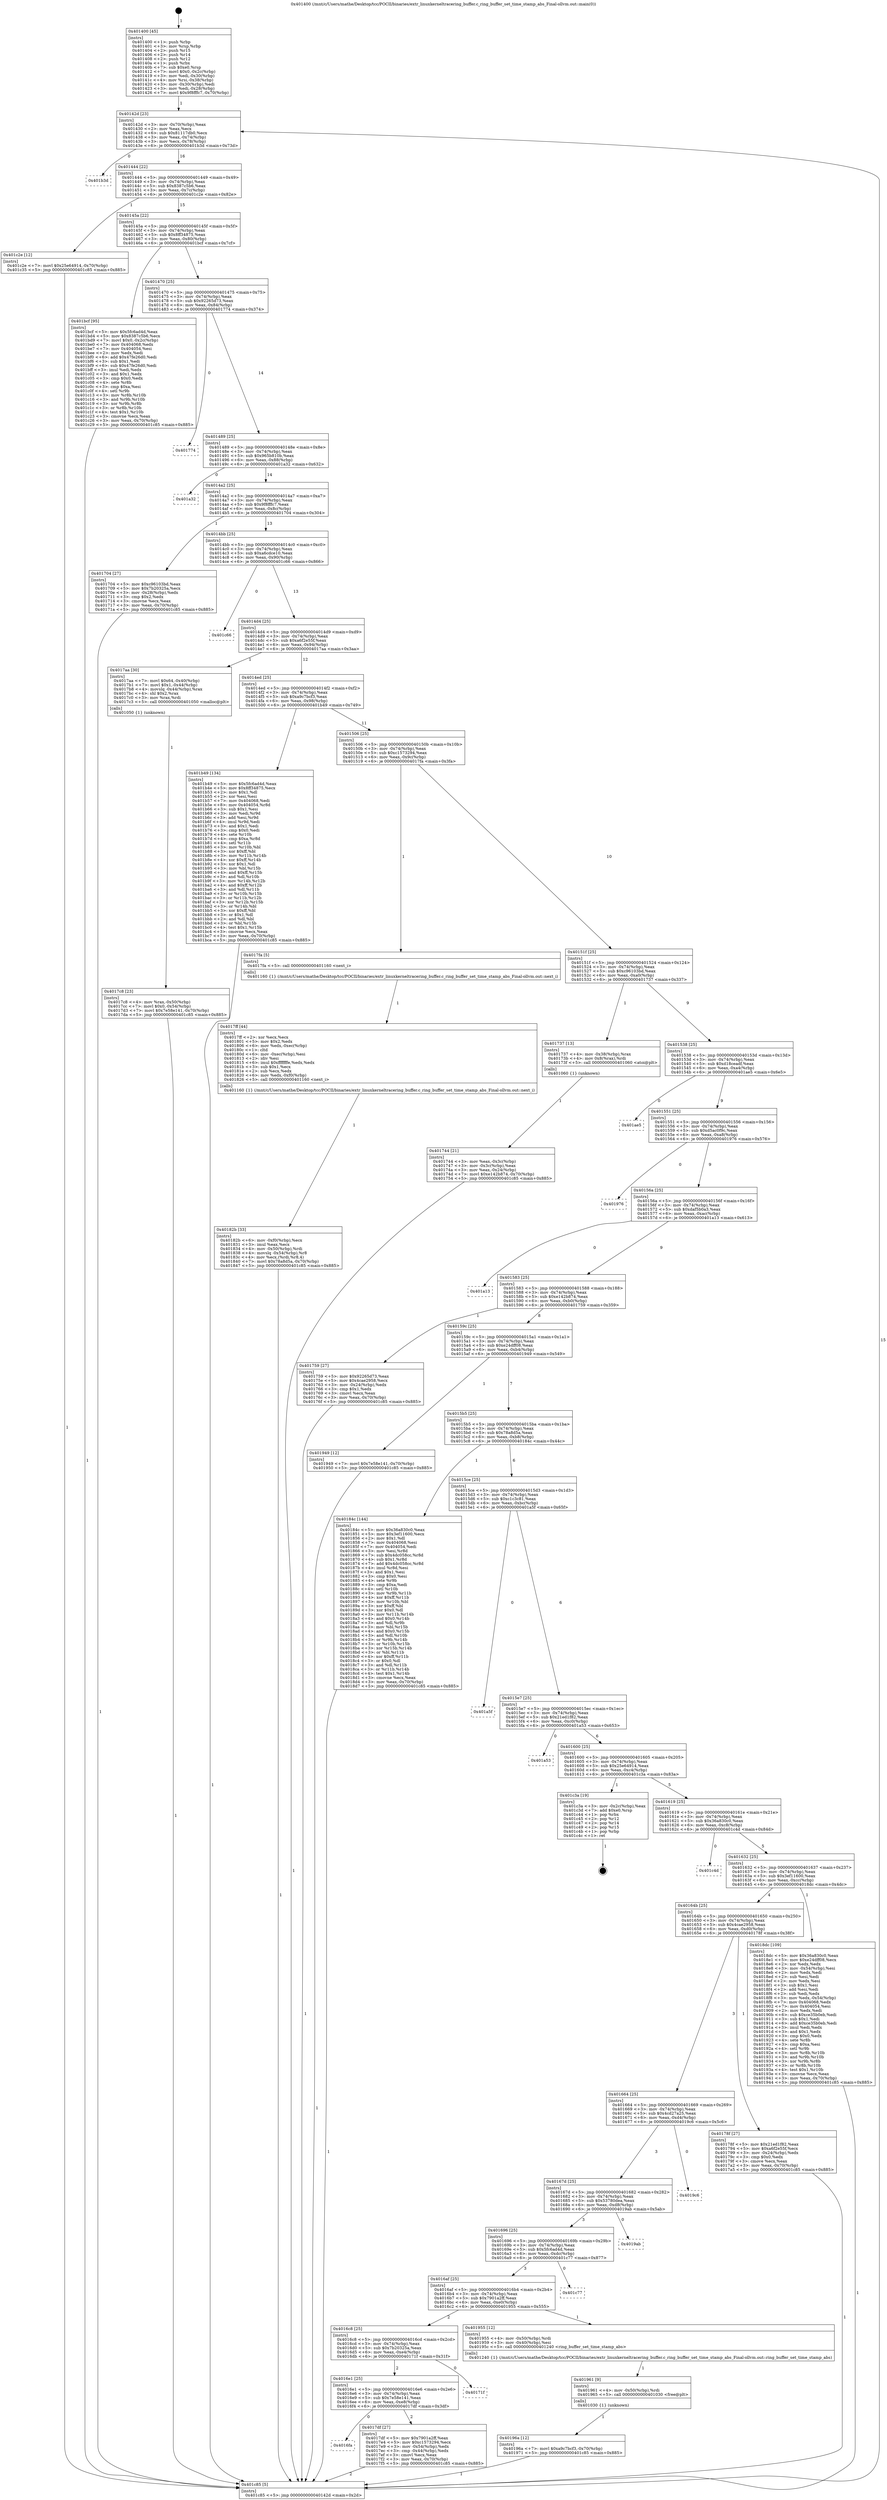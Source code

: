 digraph "0x401400" {
  label = "0x401400 (/mnt/c/Users/mathe/Desktop/tcc/POCII/binaries/extr_linuxkerneltracering_buffer.c_ring_buffer_set_time_stamp_abs_Final-ollvm.out::main(0))"
  labelloc = "t"
  node[shape=record]

  Entry [label="",width=0.3,height=0.3,shape=circle,fillcolor=black,style=filled]
  "0x40142d" [label="{
     0x40142d [23]\l
     | [instrs]\l
     &nbsp;&nbsp;0x40142d \<+3\>: mov -0x70(%rbp),%eax\l
     &nbsp;&nbsp;0x401430 \<+2\>: mov %eax,%ecx\l
     &nbsp;&nbsp;0x401432 \<+6\>: sub $0x81117db0,%ecx\l
     &nbsp;&nbsp;0x401438 \<+3\>: mov %eax,-0x74(%rbp)\l
     &nbsp;&nbsp;0x40143b \<+3\>: mov %ecx,-0x78(%rbp)\l
     &nbsp;&nbsp;0x40143e \<+6\>: je 0000000000401b3d \<main+0x73d\>\l
  }"]
  "0x401b3d" [label="{
     0x401b3d\l
  }", style=dashed]
  "0x401444" [label="{
     0x401444 [22]\l
     | [instrs]\l
     &nbsp;&nbsp;0x401444 \<+5\>: jmp 0000000000401449 \<main+0x49\>\l
     &nbsp;&nbsp;0x401449 \<+3\>: mov -0x74(%rbp),%eax\l
     &nbsp;&nbsp;0x40144c \<+5\>: sub $0x8387c5b6,%eax\l
     &nbsp;&nbsp;0x401451 \<+3\>: mov %eax,-0x7c(%rbp)\l
     &nbsp;&nbsp;0x401454 \<+6\>: je 0000000000401c2e \<main+0x82e\>\l
  }"]
  Exit [label="",width=0.3,height=0.3,shape=circle,fillcolor=black,style=filled,peripheries=2]
  "0x401c2e" [label="{
     0x401c2e [12]\l
     | [instrs]\l
     &nbsp;&nbsp;0x401c2e \<+7\>: movl $0x25e64914,-0x70(%rbp)\l
     &nbsp;&nbsp;0x401c35 \<+5\>: jmp 0000000000401c85 \<main+0x885\>\l
  }"]
  "0x40145a" [label="{
     0x40145a [22]\l
     | [instrs]\l
     &nbsp;&nbsp;0x40145a \<+5\>: jmp 000000000040145f \<main+0x5f\>\l
     &nbsp;&nbsp;0x40145f \<+3\>: mov -0x74(%rbp),%eax\l
     &nbsp;&nbsp;0x401462 \<+5\>: sub $0x8ff34875,%eax\l
     &nbsp;&nbsp;0x401467 \<+3\>: mov %eax,-0x80(%rbp)\l
     &nbsp;&nbsp;0x40146a \<+6\>: je 0000000000401bcf \<main+0x7cf\>\l
  }"]
  "0x40196a" [label="{
     0x40196a [12]\l
     | [instrs]\l
     &nbsp;&nbsp;0x40196a \<+7\>: movl $0xa9c7bcf3,-0x70(%rbp)\l
     &nbsp;&nbsp;0x401971 \<+5\>: jmp 0000000000401c85 \<main+0x885\>\l
  }"]
  "0x401bcf" [label="{
     0x401bcf [95]\l
     | [instrs]\l
     &nbsp;&nbsp;0x401bcf \<+5\>: mov $0x5fc6ad4d,%eax\l
     &nbsp;&nbsp;0x401bd4 \<+5\>: mov $0x8387c5b6,%ecx\l
     &nbsp;&nbsp;0x401bd9 \<+7\>: movl $0x0,-0x2c(%rbp)\l
     &nbsp;&nbsp;0x401be0 \<+7\>: mov 0x404068,%edx\l
     &nbsp;&nbsp;0x401be7 \<+7\>: mov 0x404054,%esi\l
     &nbsp;&nbsp;0x401bee \<+2\>: mov %edx,%edi\l
     &nbsp;&nbsp;0x401bf0 \<+6\>: add $0x47fe26d0,%edi\l
     &nbsp;&nbsp;0x401bf6 \<+3\>: sub $0x1,%edi\l
     &nbsp;&nbsp;0x401bf9 \<+6\>: sub $0x47fe26d0,%edi\l
     &nbsp;&nbsp;0x401bff \<+3\>: imul %edi,%edx\l
     &nbsp;&nbsp;0x401c02 \<+3\>: and $0x1,%edx\l
     &nbsp;&nbsp;0x401c05 \<+3\>: cmp $0x0,%edx\l
     &nbsp;&nbsp;0x401c08 \<+4\>: sete %r8b\l
     &nbsp;&nbsp;0x401c0c \<+3\>: cmp $0xa,%esi\l
     &nbsp;&nbsp;0x401c0f \<+4\>: setl %r9b\l
     &nbsp;&nbsp;0x401c13 \<+3\>: mov %r8b,%r10b\l
     &nbsp;&nbsp;0x401c16 \<+3\>: and %r9b,%r10b\l
     &nbsp;&nbsp;0x401c19 \<+3\>: xor %r9b,%r8b\l
     &nbsp;&nbsp;0x401c1c \<+3\>: or %r8b,%r10b\l
     &nbsp;&nbsp;0x401c1f \<+4\>: test $0x1,%r10b\l
     &nbsp;&nbsp;0x401c23 \<+3\>: cmovne %ecx,%eax\l
     &nbsp;&nbsp;0x401c26 \<+3\>: mov %eax,-0x70(%rbp)\l
     &nbsp;&nbsp;0x401c29 \<+5\>: jmp 0000000000401c85 \<main+0x885\>\l
  }"]
  "0x401470" [label="{
     0x401470 [25]\l
     | [instrs]\l
     &nbsp;&nbsp;0x401470 \<+5\>: jmp 0000000000401475 \<main+0x75\>\l
     &nbsp;&nbsp;0x401475 \<+3\>: mov -0x74(%rbp),%eax\l
     &nbsp;&nbsp;0x401478 \<+5\>: sub $0x92265d73,%eax\l
     &nbsp;&nbsp;0x40147d \<+6\>: mov %eax,-0x84(%rbp)\l
     &nbsp;&nbsp;0x401483 \<+6\>: je 0000000000401774 \<main+0x374\>\l
  }"]
  "0x401961" [label="{
     0x401961 [9]\l
     | [instrs]\l
     &nbsp;&nbsp;0x401961 \<+4\>: mov -0x50(%rbp),%rdi\l
     &nbsp;&nbsp;0x401965 \<+5\>: call 0000000000401030 \<free@plt\>\l
     | [calls]\l
     &nbsp;&nbsp;0x401030 \{1\} (unknown)\l
  }"]
  "0x401774" [label="{
     0x401774\l
  }", style=dashed]
  "0x401489" [label="{
     0x401489 [25]\l
     | [instrs]\l
     &nbsp;&nbsp;0x401489 \<+5\>: jmp 000000000040148e \<main+0x8e\>\l
     &nbsp;&nbsp;0x40148e \<+3\>: mov -0x74(%rbp),%eax\l
     &nbsp;&nbsp;0x401491 \<+5\>: sub $0x965b810b,%eax\l
     &nbsp;&nbsp;0x401496 \<+6\>: mov %eax,-0x88(%rbp)\l
     &nbsp;&nbsp;0x40149c \<+6\>: je 0000000000401a32 \<main+0x632\>\l
  }"]
  "0x40182b" [label="{
     0x40182b [33]\l
     | [instrs]\l
     &nbsp;&nbsp;0x40182b \<+6\>: mov -0xf0(%rbp),%ecx\l
     &nbsp;&nbsp;0x401831 \<+3\>: imul %eax,%ecx\l
     &nbsp;&nbsp;0x401834 \<+4\>: mov -0x50(%rbp),%rdi\l
     &nbsp;&nbsp;0x401838 \<+4\>: movslq -0x54(%rbp),%r8\l
     &nbsp;&nbsp;0x40183c \<+4\>: mov %ecx,(%rdi,%r8,4)\l
     &nbsp;&nbsp;0x401840 \<+7\>: movl $0x78a8d5a,-0x70(%rbp)\l
     &nbsp;&nbsp;0x401847 \<+5\>: jmp 0000000000401c85 \<main+0x885\>\l
  }"]
  "0x401a32" [label="{
     0x401a32\l
  }", style=dashed]
  "0x4014a2" [label="{
     0x4014a2 [25]\l
     | [instrs]\l
     &nbsp;&nbsp;0x4014a2 \<+5\>: jmp 00000000004014a7 \<main+0xa7\>\l
     &nbsp;&nbsp;0x4014a7 \<+3\>: mov -0x74(%rbp),%eax\l
     &nbsp;&nbsp;0x4014aa \<+5\>: sub $0x9f8fffc7,%eax\l
     &nbsp;&nbsp;0x4014af \<+6\>: mov %eax,-0x8c(%rbp)\l
     &nbsp;&nbsp;0x4014b5 \<+6\>: je 0000000000401704 \<main+0x304\>\l
  }"]
  "0x4017ff" [label="{
     0x4017ff [44]\l
     | [instrs]\l
     &nbsp;&nbsp;0x4017ff \<+2\>: xor %ecx,%ecx\l
     &nbsp;&nbsp;0x401801 \<+5\>: mov $0x2,%edx\l
     &nbsp;&nbsp;0x401806 \<+6\>: mov %edx,-0xec(%rbp)\l
     &nbsp;&nbsp;0x40180c \<+1\>: cltd\l
     &nbsp;&nbsp;0x40180d \<+6\>: mov -0xec(%rbp),%esi\l
     &nbsp;&nbsp;0x401813 \<+2\>: idiv %esi\l
     &nbsp;&nbsp;0x401815 \<+6\>: imul $0xfffffffe,%edx,%edx\l
     &nbsp;&nbsp;0x40181b \<+3\>: sub $0x1,%ecx\l
     &nbsp;&nbsp;0x40181e \<+2\>: sub %ecx,%edx\l
     &nbsp;&nbsp;0x401820 \<+6\>: mov %edx,-0xf0(%rbp)\l
     &nbsp;&nbsp;0x401826 \<+5\>: call 0000000000401160 \<next_i\>\l
     | [calls]\l
     &nbsp;&nbsp;0x401160 \{1\} (/mnt/c/Users/mathe/Desktop/tcc/POCII/binaries/extr_linuxkerneltracering_buffer.c_ring_buffer_set_time_stamp_abs_Final-ollvm.out::next_i)\l
  }"]
  "0x401704" [label="{
     0x401704 [27]\l
     | [instrs]\l
     &nbsp;&nbsp;0x401704 \<+5\>: mov $0xc96103bd,%eax\l
     &nbsp;&nbsp;0x401709 \<+5\>: mov $0x7b20325a,%ecx\l
     &nbsp;&nbsp;0x40170e \<+3\>: mov -0x28(%rbp),%edx\l
     &nbsp;&nbsp;0x401711 \<+3\>: cmp $0x2,%edx\l
     &nbsp;&nbsp;0x401714 \<+3\>: cmovne %ecx,%eax\l
     &nbsp;&nbsp;0x401717 \<+3\>: mov %eax,-0x70(%rbp)\l
     &nbsp;&nbsp;0x40171a \<+5\>: jmp 0000000000401c85 \<main+0x885\>\l
  }"]
  "0x4014bb" [label="{
     0x4014bb [25]\l
     | [instrs]\l
     &nbsp;&nbsp;0x4014bb \<+5\>: jmp 00000000004014c0 \<main+0xc0\>\l
     &nbsp;&nbsp;0x4014c0 \<+3\>: mov -0x74(%rbp),%eax\l
     &nbsp;&nbsp;0x4014c3 \<+5\>: sub $0xa6cdce10,%eax\l
     &nbsp;&nbsp;0x4014c8 \<+6\>: mov %eax,-0x90(%rbp)\l
     &nbsp;&nbsp;0x4014ce \<+6\>: je 0000000000401c66 \<main+0x866\>\l
  }"]
  "0x401c85" [label="{
     0x401c85 [5]\l
     | [instrs]\l
     &nbsp;&nbsp;0x401c85 \<+5\>: jmp 000000000040142d \<main+0x2d\>\l
  }"]
  "0x401400" [label="{
     0x401400 [45]\l
     | [instrs]\l
     &nbsp;&nbsp;0x401400 \<+1\>: push %rbp\l
     &nbsp;&nbsp;0x401401 \<+3\>: mov %rsp,%rbp\l
     &nbsp;&nbsp;0x401404 \<+2\>: push %r15\l
     &nbsp;&nbsp;0x401406 \<+2\>: push %r14\l
     &nbsp;&nbsp;0x401408 \<+2\>: push %r12\l
     &nbsp;&nbsp;0x40140a \<+1\>: push %rbx\l
     &nbsp;&nbsp;0x40140b \<+7\>: sub $0xe0,%rsp\l
     &nbsp;&nbsp;0x401412 \<+7\>: movl $0x0,-0x2c(%rbp)\l
     &nbsp;&nbsp;0x401419 \<+3\>: mov %edi,-0x30(%rbp)\l
     &nbsp;&nbsp;0x40141c \<+4\>: mov %rsi,-0x38(%rbp)\l
     &nbsp;&nbsp;0x401420 \<+3\>: mov -0x30(%rbp),%edi\l
     &nbsp;&nbsp;0x401423 \<+3\>: mov %edi,-0x28(%rbp)\l
     &nbsp;&nbsp;0x401426 \<+7\>: movl $0x9f8fffc7,-0x70(%rbp)\l
  }"]
  "0x4016fa" [label="{
     0x4016fa\l
  }", style=dashed]
  "0x401c66" [label="{
     0x401c66\l
  }", style=dashed]
  "0x4014d4" [label="{
     0x4014d4 [25]\l
     | [instrs]\l
     &nbsp;&nbsp;0x4014d4 \<+5\>: jmp 00000000004014d9 \<main+0xd9\>\l
     &nbsp;&nbsp;0x4014d9 \<+3\>: mov -0x74(%rbp),%eax\l
     &nbsp;&nbsp;0x4014dc \<+5\>: sub $0xa6f2e55f,%eax\l
     &nbsp;&nbsp;0x4014e1 \<+6\>: mov %eax,-0x94(%rbp)\l
     &nbsp;&nbsp;0x4014e7 \<+6\>: je 00000000004017aa \<main+0x3aa\>\l
  }"]
  "0x4017df" [label="{
     0x4017df [27]\l
     | [instrs]\l
     &nbsp;&nbsp;0x4017df \<+5\>: mov $0x7901a2ff,%eax\l
     &nbsp;&nbsp;0x4017e4 \<+5\>: mov $0xc1573294,%ecx\l
     &nbsp;&nbsp;0x4017e9 \<+3\>: mov -0x54(%rbp),%edx\l
     &nbsp;&nbsp;0x4017ec \<+3\>: cmp -0x44(%rbp),%edx\l
     &nbsp;&nbsp;0x4017ef \<+3\>: cmovl %ecx,%eax\l
     &nbsp;&nbsp;0x4017f2 \<+3\>: mov %eax,-0x70(%rbp)\l
     &nbsp;&nbsp;0x4017f5 \<+5\>: jmp 0000000000401c85 \<main+0x885\>\l
  }"]
  "0x4017aa" [label="{
     0x4017aa [30]\l
     | [instrs]\l
     &nbsp;&nbsp;0x4017aa \<+7\>: movl $0x64,-0x40(%rbp)\l
     &nbsp;&nbsp;0x4017b1 \<+7\>: movl $0x1,-0x44(%rbp)\l
     &nbsp;&nbsp;0x4017b8 \<+4\>: movslq -0x44(%rbp),%rax\l
     &nbsp;&nbsp;0x4017bc \<+4\>: shl $0x2,%rax\l
     &nbsp;&nbsp;0x4017c0 \<+3\>: mov %rax,%rdi\l
     &nbsp;&nbsp;0x4017c3 \<+5\>: call 0000000000401050 \<malloc@plt\>\l
     | [calls]\l
     &nbsp;&nbsp;0x401050 \{1\} (unknown)\l
  }"]
  "0x4014ed" [label="{
     0x4014ed [25]\l
     | [instrs]\l
     &nbsp;&nbsp;0x4014ed \<+5\>: jmp 00000000004014f2 \<main+0xf2\>\l
     &nbsp;&nbsp;0x4014f2 \<+3\>: mov -0x74(%rbp),%eax\l
     &nbsp;&nbsp;0x4014f5 \<+5\>: sub $0xa9c7bcf3,%eax\l
     &nbsp;&nbsp;0x4014fa \<+6\>: mov %eax,-0x98(%rbp)\l
     &nbsp;&nbsp;0x401500 \<+6\>: je 0000000000401b49 \<main+0x749\>\l
  }"]
  "0x4016e1" [label="{
     0x4016e1 [25]\l
     | [instrs]\l
     &nbsp;&nbsp;0x4016e1 \<+5\>: jmp 00000000004016e6 \<main+0x2e6\>\l
     &nbsp;&nbsp;0x4016e6 \<+3\>: mov -0x74(%rbp),%eax\l
     &nbsp;&nbsp;0x4016e9 \<+5\>: sub $0x7e58e141,%eax\l
     &nbsp;&nbsp;0x4016ee \<+6\>: mov %eax,-0xe8(%rbp)\l
     &nbsp;&nbsp;0x4016f4 \<+6\>: je 00000000004017df \<main+0x3df\>\l
  }"]
  "0x401b49" [label="{
     0x401b49 [134]\l
     | [instrs]\l
     &nbsp;&nbsp;0x401b49 \<+5\>: mov $0x5fc6ad4d,%eax\l
     &nbsp;&nbsp;0x401b4e \<+5\>: mov $0x8ff34875,%ecx\l
     &nbsp;&nbsp;0x401b53 \<+2\>: mov $0x1,%dl\l
     &nbsp;&nbsp;0x401b55 \<+2\>: xor %esi,%esi\l
     &nbsp;&nbsp;0x401b57 \<+7\>: mov 0x404068,%edi\l
     &nbsp;&nbsp;0x401b5e \<+8\>: mov 0x404054,%r8d\l
     &nbsp;&nbsp;0x401b66 \<+3\>: sub $0x1,%esi\l
     &nbsp;&nbsp;0x401b69 \<+3\>: mov %edi,%r9d\l
     &nbsp;&nbsp;0x401b6c \<+3\>: add %esi,%r9d\l
     &nbsp;&nbsp;0x401b6f \<+4\>: imul %r9d,%edi\l
     &nbsp;&nbsp;0x401b73 \<+3\>: and $0x1,%edi\l
     &nbsp;&nbsp;0x401b76 \<+3\>: cmp $0x0,%edi\l
     &nbsp;&nbsp;0x401b79 \<+4\>: sete %r10b\l
     &nbsp;&nbsp;0x401b7d \<+4\>: cmp $0xa,%r8d\l
     &nbsp;&nbsp;0x401b81 \<+4\>: setl %r11b\l
     &nbsp;&nbsp;0x401b85 \<+3\>: mov %r10b,%bl\l
     &nbsp;&nbsp;0x401b88 \<+3\>: xor $0xff,%bl\l
     &nbsp;&nbsp;0x401b8b \<+3\>: mov %r11b,%r14b\l
     &nbsp;&nbsp;0x401b8e \<+4\>: xor $0xff,%r14b\l
     &nbsp;&nbsp;0x401b92 \<+3\>: xor $0x1,%dl\l
     &nbsp;&nbsp;0x401b95 \<+3\>: mov %bl,%r15b\l
     &nbsp;&nbsp;0x401b98 \<+4\>: and $0xff,%r15b\l
     &nbsp;&nbsp;0x401b9c \<+3\>: and %dl,%r10b\l
     &nbsp;&nbsp;0x401b9f \<+3\>: mov %r14b,%r12b\l
     &nbsp;&nbsp;0x401ba2 \<+4\>: and $0xff,%r12b\l
     &nbsp;&nbsp;0x401ba6 \<+3\>: and %dl,%r11b\l
     &nbsp;&nbsp;0x401ba9 \<+3\>: or %r10b,%r15b\l
     &nbsp;&nbsp;0x401bac \<+3\>: or %r11b,%r12b\l
     &nbsp;&nbsp;0x401baf \<+3\>: xor %r12b,%r15b\l
     &nbsp;&nbsp;0x401bb2 \<+3\>: or %r14b,%bl\l
     &nbsp;&nbsp;0x401bb5 \<+3\>: xor $0xff,%bl\l
     &nbsp;&nbsp;0x401bb8 \<+3\>: or $0x1,%dl\l
     &nbsp;&nbsp;0x401bbb \<+2\>: and %dl,%bl\l
     &nbsp;&nbsp;0x401bbd \<+3\>: or %bl,%r15b\l
     &nbsp;&nbsp;0x401bc0 \<+4\>: test $0x1,%r15b\l
     &nbsp;&nbsp;0x401bc4 \<+3\>: cmovne %ecx,%eax\l
     &nbsp;&nbsp;0x401bc7 \<+3\>: mov %eax,-0x70(%rbp)\l
     &nbsp;&nbsp;0x401bca \<+5\>: jmp 0000000000401c85 \<main+0x885\>\l
  }"]
  "0x401506" [label="{
     0x401506 [25]\l
     | [instrs]\l
     &nbsp;&nbsp;0x401506 \<+5\>: jmp 000000000040150b \<main+0x10b\>\l
     &nbsp;&nbsp;0x40150b \<+3\>: mov -0x74(%rbp),%eax\l
     &nbsp;&nbsp;0x40150e \<+5\>: sub $0xc1573294,%eax\l
     &nbsp;&nbsp;0x401513 \<+6\>: mov %eax,-0x9c(%rbp)\l
     &nbsp;&nbsp;0x401519 \<+6\>: je 00000000004017fa \<main+0x3fa\>\l
  }"]
  "0x40171f" [label="{
     0x40171f\l
  }", style=dashed]
  "0x4017fa" [label="{
     0x4017fa [5]\l
     | [instrs]\l
     &nbsp;&nbsp;0x4017fa \<+5\>: call 0000000000401160 \<next_i\>\l
     | [calls]\l
     &nbsp;&nbsp;0x401160 \{1\} (/mnt/c/Users/mathe/Desktop/tcc/POCII/binaries/extr_linuxkerneltracering_buffer.c_ring_buffer_set_time_stamp_abs_Final-ollvm.out::next_i)\l
  }"]
  "0x40151f" [label="{
     0x40151f [25]\l
     | [instrs]\l
     &nbsp;&nbsp;0x40151f \<+5\>: jmp 0000000000401524 \<main+0x124\>\l
     &nbsp;&nbsp;0x401524 \<+3\>: mov -0x74(%rbp),%eax\l
     &nbsp;&nbsp;0x401527 \<+5\>: sub $0xc96103bd,%eax\l
     &nbsp;&nbsp;0x40152c \<+6\>: mov %eax,-0xa0(%rbp)\l
     &nbsp;&nbsp;0x401532 \<+6\>: je 0000000000401737 \<main+0x337\>\l
  }"]
  "0x4016c8" [label="{
     0x4016c8 [25]\l
     | [instrs]\l
     &nbsp;&nbsp;0x4016c8 \<+5\>: jmp 00000000004016cd \<main+0x2cd\>\l
     &nbsp;&nbsp;0x4016cd \<+3\>: mov -0x74(%rbp),%eax\l
     &nbsp;&nbsp;0x4016d0 \<+5\>: sub $0x7b20325a,%eax\l
     &nbsp;&nbsp;0x4016d5 \<+6\>: mov %eax,-0xe4(%rbp)\l
     &nbsp;&nbsp;0x4016db \<+6\>: je 000000000040171f \<main+0x31f\>\l
  }"]
  "0x401737" [label="{
     0x401737 [13]\l
     | [instrs]\l
     &nbsp;&nbsp;0x401737 \<+4\>: mov -0x38(%rbp),%rax\l
     &nbsp;&nbsp;0x40173b \<+4\>: mov 0x8(%rax),%rdi\l
     &nbsp;&nbsp;0x40173f \<+5\>: call 0000000000401060 \<atoi@plt\>\l
     | [calls]\l
     &nbsp;&nbsp;0x401060 \{1\} (unknown)\l
  }"]
  "0x401538" [label="{
     0x401538 [25]\l
     | [instrs]\l
     &nbsp;&nbsp;0x401538 \<+5\>: jmp 000000000040153d \<main+0x13d\>\l
     &nbsp;&nbsp;0x40153d \<+3\>: mov -0x74(%rbp),%eax\l
     &nbsp;&nbsp;0x401540 \<+5\>: sub $0xd18ceadf,%eax\l
     &nbsp;&nbsp;0x401545 \<+6\>: mov %eax,-0xa4(%rbp)\l
     &nbsp;&nbsp;0x40154b \<+6\>: je 0000000000401ae5 \<main+0x6e5\>\l
  }"]
  "0x401744" [label="{
     0x401744 [21]\l
     | [instrs]\l
     &nbsp;&nbsp;0x401744 \<+3\>: mov %eax,-0x3c(%rbp)\l
     &nbsp;&nbsp;0x401747 \<+3\>: mov -0x3c(%rbp),%eax\l
     &nbsp;&nbsp;0x40174a \<+3\>: mov %eax,-0x24(%rbp)\l
     &nbsp;&nbsp;0x40174d \<+7\>: movl $0xe142b874,-0x70(%rbp)\l
     &nbsp;&nbsp;0x401754 \<+5\>: jmp 0000000000401c85 \<main+0x885\>\l
  }"]
  "0x401955" [label="{
     0x401955 [12]\l
     | [instrs]\l
     &nbsp;&nbsp;0x401955 \<+4\>: mov -0x50(%rbp),%rdi\l
     &nbsp;&nbsp;0x401959 \<+3\>: mov -0x40(%rbp),%esi\l
     &nbsp;&nbsp;0x40195c \<+5\>: call 0000000000401240 \<ring_buffer_set_time_stamp_abs\>\l
     | [calls]\l
     &nbsp;&nbsp;0x401240 \{1\} (/mnt/c/Users/mathe/Desktop/tcc/POCII/binaries/extr_linuxkerneltracering_buffer.c_ring_buffer_set_time_stamp_abs_Final-ollvm.out::ring_buffer_set_time_stamp_abs)\l
  }"]
  "0x401ae5" [label="{
     0x401ae5\l
  }", style=dashed]
  "0x401551" [label="{
     0x401551 [25]\l
     | [instrs]\l
     &nbsp;&nbsp;0x401551 \<+5\>: jmp 0000000000401556 \<main+0x156\>\l
     &nbsp;&nbsp;0x401556 \<+3\>: mov -0x74(%rbp),%eax\l
     &nbsp;&nbsp;0x401559 \<+5\>: sub $0xd5ac0f9c,%eax\l
     &nbsp;&nbsp;0x40155e \<+6\>: mov %eax,-0xa8(%rbp)\l
     &nbsp;&nbsp;0x401564 \<+6\>: je 0000000000401976 \<main+0x576\>\l
  }"]
  "0x4016af" [label="{
     0x4016af [25]\l
     | [instrs]\l
     &nbsp;&nbsp;0x4016af \<+5\>: jmp 00000000004016b4 \<main+0x2b4\>\l
     &nbsp;&nbsp;0x4016b4 \<+3\>: mov -0x74(%rbp),%eax\l
     &nbsp;&nbsp;0x4016b7 \<+5\>: sub $0x7901a2ff,%eax\l
     &nbsp;&nbsp;0x4016bc \<+6\>: mov %eax,-0xe0(%rbp)\l
     &nbsp;&nbsp;0x4016c2 \<+6\>: je 0000000000401955 \<main+0x555\>\l
  }"]
  "0x401976" [label="{
     0x401976\l
  }", style=dashed]
  "0x40156a" [label="{
     0x40156a [25]\l
     | [instrs]\l
     &nbsp;&nbsp;0x40156a \<+5\>: jmp 000000000040156f \<main+0x16f\>\l
     &nbsp;&nbsp;0x40156f \<+3\>: mov -0x74(%rbp),%eax\l
     &nbsp;&nbsp;0x401572 \<+5\>: sub $0xdaf5b0a3,%eax\l
     &nbsp;&nbsp;0x401577 \<+6\>: mov %eax,-0xac(%rbp)\l
     &nbsp;&nbsp;0x40157d \<+6\>: je 0000000000401a13 \<main+0x613\>\l
  }"]
  "0x401c77" [label="{
     0x401c77\l
  }", style=dashed]
  "0x401a13" [label="{
     0x401a13\l
  }", style=dashed]
  "0x401583" [label="{
     0x401583 [25]\l
     | [instrs]\l
     &nbsp;&nbsp;0x401583 \<+5\>: jmp 0000000000401588 \<main+0x188\>\l
     &nbsp;&nbsp;0x401588 \<+3\>: mov -0x74(%rbp),%eax\l
     &nbsp;&nbsp;0x40158b \<+5\>: sub $0xe142b874,%eax\l
     &nbsp;&nbsp;0x401590 \<+6\>: mov %eax,-0xb0(%rbp)\l
     &nbsp;&nbsp;0x401596 \<+6\>: je 0000000000401759 \<main+0x359\>\l
  }"]
  "0x401696" [label="{
     0x401696 [25]\l
     | [instrs]\l
     &nbsp;&nbsp;0x401696 \<+5\>: jmp 000000000040169b \<main+0x29b\>\l
     &nbsp;&nbsp;0x40169b \<+3\>: mov -0x74(%rbp),%eax\l
     &nbsp;&nbsp;0x40169e \<+5\>: sub $0x5fc6ad4d,%eax\l
     &nbsp;&nbsp;0x4016a3 \<+6\>: mov %eax,-0xdc(%rbp)\l
     &nbsp;&nbsp;0x4016a9 \<+6\>: je 0000000000401c77 \<main+0x877\>\l
  }"]
  "0x401759" [label="{
     0x401759 [27]\l
     | [instrs]\l
     &nbsp;&nbsp;0x401759 \<+5\>: mov $0x92265d73,%eax\l
     &nbsp;&nbsp;0x40175e \<+5\>: mov $0x4cae2958,%ecx\l
     &nbsp;&nbsp;0x401763 \<+3\>: mov -0x24(%rbp),%edx\l
     &nbsp;&nbsp;0x401766 \<+3\>: cmp $0x1,%edx\l
     &nbsp;&nbsp;0x401769 \<+3\>: cmovl %ecx,%eax\l
     &nbsp;&nbsp;0x40176c \<+3\>: mov %eax,-0x70(%rbp)\l
     &nbsp;&nbsp;0x40176f \<+5\>: jmp 0000000000401c85 \<main+0x885\>\l
  }"]
  "0x40159c" [label="{
     0x40159c [25]\l
     | [instrs]\l
     &nbsp;&nbsp;0x40159c \<+5\>: jmp 00000000004015a1 \<main+0x1a1\>\l
     &nbsp;&nbsp;0x4015a1 \<+3\>: mov -0x74(%rbp),%eax\l
     &nbsp;&nbsp;0x4015a4 \<+5\>: sub $0xe24dff08,%eax\l
     &nbsp;&nbsp;0x4015a9 \<+6\>: mov %eax,-0xb4(%rbp)\l
     &nbsp;&nbsp;0x4015af \<+6\>: je 0000000000401949 \<main+0x549\>\l
  }"]
  "0x4019ab" [label="{
     0x4019ab\l
  }", style=dashed]
  "0x401949" [label="{
     0x401949 [12]\l
     | [instrs]\l
     &nbsp;&nbsp;0x401949 \<+7\>: movl $0x7e58e141,-0x70(%rbp)\l
     &nbsp;&nbsp;0x401950 \<+5\>: jmp 0000000000401c85 \<main+0x885\>\l
  }"]
  "0x4015b5" [label="{
     0x4015b5 [25]\l
     | [instrs]\l
     &nbsp;&nbsp;0x4015b5 \<+5\>: jmp 00000000004015ba \<main+0x1ba\>\l
     &nbsp;&nbsp;0x4015ba \<+3\>: mov -0x74(%rbp),%eax\l
     &nbsp;&nbsp;0x4015bd \<+5\>: sub $0x78a8d5a,%eax\l
     &nbsp;&nbsp;0x4015c2 \<+6\>: mov %eax,-0xb8(%rbp)\l
     &nbsp;&nbsp;0x4015c8 \<+6\>: je 000000000040184c \<main+0x44c\>\l
  }"]
  "0x40167d" [label="{
     0x40167d [25]\l
     | [instrs]\l
     &nbsp;&nbsp;0x40167d \<+5\>: jmp 0000000000401682 \<main+0x282\>\l
     &nbsp;&nbsp;0x401682 \<+3\>: mov -0x74(%rbp),%eax\l
     &nbsp;&nbsp;0x401685 \<+5\>: sub $0x53780dea,%eax\l
     &nbsp;&nbsp;0x40168a \<+6\>: mov %eax,-0xd8(%rbp)\l
     &nbsp;&nbsp;0x401690 \<+6\>: je 00000000004019ab \<main+0x5ab\>\l
  }"]
  "0x40184c" [label="{
     0x40184c [144]\l
     | [instrs]\l
     &nbsp;&nbsp;0x40184c \<+5\>: mov $0x36a830c0,%eax\l
     &nbsp;&nbsp;0x401851 \<+5\>: mov $0x3ef11600,%ecx\l
     &nbsp;&nbsp;0x401856 \<+2\>: mov $0x1,%dl\l
     &nbsp;&nbsp;0x401858 \<+7\>: mov 0x404068,%esi\l
     &nbsp;&nbsp;0x40185f \<+7\>: mov 0x404054,%edi\l
     &nbsp;&nbsp;0x401866 \<+3\>: mov %esi,%r8d\l
     &nbsp;&nbsp;0x401869 \<+7\>: sub $0x4dc058cc,%r8d\l
     &nbsp;&nbsp;0x401870 \<+4\>: sub $0x1,%r8d\l
     &nbsp;&nbsp;0x401874 \<+7\>: add $0x4dc058cc,%r8d\l
     &nbsp;&nbsp;0x40187b \<+4\>: imul %r8d,%esi\l
     &nbsp;&nbsp;0x40187f \<+3\>: and $0x1,%esi\l
     &nbsp;&nbsp;0x401882 \<+3\>: cmp $0x0,%esi\l
     &nbsp;&nbsp;0x401885 \<+4\>: sete %r9b\l
     &nbsp;&nbsp;0x401889 \<+3\>: cmp $0xa,%edi\l
     &nbsp;&nbsp;0x40188c \<+4\>: setl %r10b\l
     &nbsp;&nbsp;0x401890 \<+3\>: mov %r9b,%r11b\l
     &nbsp;&nbsp;0x401893 \<+4\>: xor $0xff,%r11b\l
     &nbsp;&nbsp;0x401897 \<+3\>: mov %r10b,%bl\l
     &nbsp;&nbsp;0x40189a \<+3\>: xor $0xff,%bl\l
     &nbsp;&nbsp;0x40189d \<+3\>: xor $0x0,%dl\l
     &nbsp;&nbsp;0x4018a0 \<+3\>: mov %r11b,%r14b\l
     &nbsp;&nbsp;0x4018a3 \<+4\>: and $0x0,%r14b\l
     &nbsp;&nbsp;0x4018a7 \<+3\>: and %dl,%r9b\l
     &nbsp;&nbsp;0x4018aa \<+3\>: mov %bl,%r15b\l
     &nbsp;&nbsp;0x4018ad \<+4\>: and $0x0,%r15b\l
     &nbsp;&nbsp;0x4018b1 \<+3\>: and %dl,%r10b\l
     &nbsp;&nbsp;0x4018b4 \<+3\>: or %r9b,%r14b\l
     &nbsp;&nbsp;0x4018b7 \<+3\>: or %r10b,%r15b\l
     &nbsp;&nbsp;0x4018ba \<+3\>: xor %r15b,%r14b\l
     &nbsp;&nbsp;0x4018bd \<+3\>: or %bl,%r11b\l
     &nbsp;&nbsp;0x4018c0 \<+4\>: xor $0xff,%r11b\l
     &nbsp;&nbsp;0x4018c4 \<+3\>: or $0x0,%dl\l
     &nbsp;&nbsp;0x4018c7 \<+3\>: and %dl,%r11b\l
     &nbsp;&nbsp;0x4018ca \<+3\>: or %r11b,%r14b\l
     &nbsp;&nbsp;0x4018cd \<+4\>: test $0x1,%r14b\l
     &nbsp;&nbsp;0x4018d1 \<+3\>: cmovne %ecx,%eax\l
     &nbsp;&nbsp;0x4018d4 \<+3\>: mov %eax,-0x70(%rbp)\l
     &nbsp;&nbsp;0x4018d7 \<+5\>: jmp 0000000000401c85 \<main+0x885\>\l
  }"]
  "0x4015ce" [label="{
     0x4015ce [25]\l
     | [instrs]\l
     &nbsp;&nbsp;0x4015ce \<+5\>: jmp 00000000004015d3 \<main+0x1d3\>\l
     &nbsp;&nbsp;0x4015d3 \<+3\>: mov -0x74(%rbp),%eax\l
     &nbsp;&nbsp;0x4015d6 \<+5\>: sub $0xc1c3c81,%eax\l
     &nbsp;&nbsp;0x4015db \<+6\>: mov %eax,-0xbc(%rbp)\l
     &nbsp;&nbsp;0x4015e1 \<+6\>: je 0000000000401a5f \<main+0x65f\>\l
  }"]
  "0x4019c6" [label="{
     0x4019c6\l
  }", style=dashed]
  "0x401a5f" [label="{
     0x401a5f\l
  }", style=dashed]
  "0x4015e7" [label="{
     0x4015e7 [25]\l
     | [instrs]\l
     &nbsp;&nbsp;0x4015e7 \<+5\>: jmp 00000000004015ec \<main+0x1ec\>\l
     &nbsp;&nbsp;0x4015ec \<+3\>: mov -0x74(%rbp),%eax\l
     &nbsp;&nbsp;0x4015ef \<+5\>: sub $0x21ed1f82,%eax\l
     &nbsp;&nbsp;0x4015f4 \<+6\>: mov %eax,-0xc0(%rbp)\l
     &nbsp;&nbsp;0x4015fa \<+6\>: je 0000000000401a53 \<main+0x653\>\l
  }"]
  "0x4017c8" [label="{
     0x4017c8 [23]\l
     | [instrs]\l
     &nbsp;&nbsp;0x4017c8 \<+4\>: mov %rax,-0x50(%rbp)\l
     &nbsp;&nbsp;0x4017cc \<+7\>: movl $0x0,-0x54(%rbp)\l
     &nbsp;&nbsp;0x4017d3 \<+7\>: movl $0x7e58e141,-0x70(%rbp)\l
     &nbsp;&nbsp;0x4017da \<+5\>: jmp 0000000000401c85 \<main+0x885\>\l
  }"]
  "0x401a53" [label="{
     0x401a53\l
  }", style=dashed]
  "0x401600" [label="{
     0x401600 [25]\l
     | [instrs]\l
     &nbsp;&nbsp;0x401600 \<+5\>: jmp 0000000000401605 \<main+0x205\>\l
     &nbsp;&nbsp;0x401605 \<+3\>: mov -0x74(%rbp),%eax\l
     &nbsp;&nbsp;0x401608 \<+5\>: sub $0x25e64914,%eax\l
     &nbsp;&nbsp;0x40160d \<+6\>: mov %eax,-0xc4(%rbp)\l
     &nbsp;&nbsp;0x401613 \<+6\>: je 0000000000401c3a \<main+0x83a\>\l
  }"]
  "0x401664" [label="{
     0x401664 [25]\l
     | [instrs]\l
     &nbsp;&nbsp;0x401664 \<+5\>: jmp 0000000000401669 \<main+0x269\>\l
     &nbsp;&nbsp;0x401669 \<+3\>: mov -0x74(%rbp),%eax\l
     &nbsp;&nbsp;0x40166c \<+5\>: sub $0x4cd27a25,%eax\l
     &nbsp;&nbsp;0x401671 \<+6\>: mov %eax,-0xd4(%rbp)\l
     &nbsp;&nbsp;0x401677 \<+6\>: je 00000000004019c6 \<main+0x5c6\>\l
  }"]
  "0x401c3a" [label="{
     0x401c3a [19]\l
     | [instrs]\l
     &nbsp;&nbsp;0x401c3a \<+3\>: mov -0x2c(%rbp),%eax\l
     &nbsp;&nbsp;0x401c3d \<+7\>: add $0xe0,%rsp\l
     &nbsp;&nbsp;0x401c44 \<+1\>: pop %rbx\l
     &nbsp;&nbsp;0x401c45 \<+2\>: pop %r12\l
     &nbsp;&nbsp;0x401c47 \<+2\>: pop %r14\l
     &nbsp;&nbsp;0x401c49 \<+2\>: pop %r15\l
     &nbsp;&nbsp;0x401c4b \<+1\>: pop %rbp\l
     &nbsp;&nbsp;0x401c4c \<+1\>: ret\l
  }"]
  "0x401619" [label="{
     0x401619 [25]\l
     | [instrs]\l
     &nbsp;&nbsp;0x401619 \<+5\>: jmp 000000000040161e \<main+0x21e\>\l
     &nbsp;&nbsp;0x40161e \<+3\>: mov -0x74(%rbp),%eax\l
     &nbsp;&nbsp;0x401621 \<+5\>: sub $0x36a830c0,%eax\l
     &nbsp;&nbsp;0x401626 \<+6\>: mov %eax,-0xc8(%rbp)\l
     &nbsp;&nbsp;0x40162c \<+6\>: je 0000000000401c4d \<main+0x84d\>\l
  }"]
  "0x40178f" [label="{
     0x40178f [27]\l
     | [instrs]\l
     &nbsp;&nbsp;0x40178f \<+5\>: mov $0x21ed1f82,%eax\l
     &nbsp;&nbsp;0x401794 \<+5\>: mov $0xa6f2e55f,%ecx\l
     &nbsp;&nbsp;0x401799 \<+3\>: mov -0x24(%rbp),%edx\l
     &nbsp;&nbsp;0x40179c \<+3\>: cmp $0x0,%edx\l
     &nbsp;&nbsp;0x40179f \<+3\>: cmove %ecx,%eax\l
     &nbsp;&nbsp;0x4017a2 \<+3\>: mov %eax,-0x70(%rbp)\l
     &nbsp;&nbsp;0x4017a5 \<+5\>: jmp 0000000000401c85 \<main+0x885\>\l
  }"]
  "0x401c4d" [label="{
     0x401c4d\l
  }", style=dashed]
  "0x401632" [label="{
     0x401632 [25]\l
     | [instrs]\l
     &nbsp;&nbsp;0x401632 \<+5\>: jmp 0000000000401637 \<main+0x237\>\l
     &nbsp;&nbsp;0x401637 \<+3\>: mov -0x74(%rbp),%eax\l
     &nbsp;&nbsp;0x40163a \<+5\>: sub $0x3ef11600,%eax\l
     &nbsp;&nbsp;0x40163f \<+6\>: mov %eax,-0xcc(%rbp)\l
     &nbsp;&nbsp;0x401645 \<+6\>: je 00000000004018dc \<main+0x4dc\>\l
  }"]
  "0x40164b" [label="{
     0x40164b [25]\l
     | [instrs]\l
     &nbsp;&nbsp;0x40164b \<+5\>: jmp 0000000000401650 \<main+0x250\>\l
     &nbsp;&nbsp;0x401650 \<+3\>: mov -0x74(%rbp),%eax\l
     &nbsp;&nbsp;0x401653 \<+5\>: sub $0x4cae2958,%eax\l
     &nbsp;&nbsp;0x401658 \<+6\>: mov %eax,-0xd0(%rbp)\l
     &nbsp;&nbsp;0x40165e \<+6\>: je 000000000040178f \<main+0x38f\>\l
  }"]
  "0x4018dc" [label="{
     0x4018dc [109]\l
     | [instrs]\l
     &nbsp;&nbsp;0x4018dc \<+5\>: mov $0x36a830c0,%eax\l
     &nbsp;&nbsp;0x4018e1 \<+5\>: mov $0xe24dff08,%ecx\l
     &nbsp;&nbsp;0x4018e6 \<+2\>: xor %edx,%edx\l
     &nbsp;&nbsp;0x4018e8 \<+3\>: mov -0x54(%rbp),%esi\l
     &nbsp;&nbsp;0x4018eb \<+2\>: mov %edx,%edi\l
     &nbsp;&nbsp;0x4018ed \<+2\>: sub %esi,%edi\l
     &nbsp;&nbsp;0x4018ef \<+2\>: mov %edx,%esi\l
     &nbsp;&nbsp;0x4018f1 \<+3\>: sub $0x1,%esi\l
     &nbsp;&nbsp;0x4018f4 \<+2\>: add %esi,%edi\l
     &nbsp;&nbsp;0x4018f6 \<+2\>: sub %edi,%edx\l
     &nbsp;&nbsp;0x4018f8 \<+3\>: mov %edx,-0x54(%rbp)\l
     &nbsp;&nbsp;0x4018fb \<+7\>: mov 0x404068,%edx\l
     &nbsp;&nbsp;0x401902 \<+7\>: mov 0x404054,%esi\l
     &nbsp;&nbsp;0x401909 \<+2\>: mov %edx,%edi\l
     &nbsp;&nbsp;0x40190b \<+6\>: sub $0xce35b0eb,%edi\l
     &nbsp;&nbsp;0x401911 \<+3\>: sub $0x1,%edi\l
     &nbsp;&nbsp;0x401914 \<+6\>: add $0xce35b0eb,%edi\l
     &nbsp;&nbsp;0x40191a \<+3\>: imul %edi,%edx\l
     &nbsp;&nbsp;0x40191d \<+3\>: and $0x1,%edx\l
     &nbsp;&nbsp;0x401920 \<+3\>: cmp $0x0,%edx\l
     &nbsp;&nbsp;0x401923 \<+4\>: sete %r8b\l
     &nbsp;&nbsp;0x401927 \<+3\>: cmp $0xa,%esi\l
     &nbsp;&nbsp;0x40192a \<+4\>: setl %r9b\l
     &nbsp;&nbsp;0x40192e \<+3\>: mov %r8b,%r10b\l
     &nbsp;&nbsp;0x401931 \<+3\>: and %r9b,%r10b\l
     &nbsp;&nbsp;0x401934 \<+3\>: xor %r9b,%r8b\l
     &nbsp;&nbsp;0x401937 \<+3\>: or %r8b,%r10b\l
     &nbsp;&nbsp;0x40193a \<+4\>: test $0x1,%r10b\l
     &nbsp;&nbsp;0x40193e \<+3\>: cmovne %ecx,%eax\l
     &nbsp;&nbsp;0x401941 \<+3\>: mov %eax,-0x70(%rbp)\l
     &nbsp;&nbsp;0x401944 \<+5\>: jmp 0000000000401c85 \<main+0x885\>\l
  }"]
  Entry -> "0x401400" [label=" 1"]
  "0x40142d" -> "0x401b3d" [label=" 0"]
  "0x40142d" -> "0x401444" [label=" 16"]
  "0x401c3a" -> Exit [label=" 1"]
  "0x401444" -> "0x401c2e" [label=" 1"]
  "0x401444" -> "0x40145a" [label=" 15"]
  "0x401c2e" -> "0x401c85" [label=" 1"]
  "0x40145a" -> "0x401bcf" [label=" 1"]
  "0x40145a" -> "0x401470" [label=" 14"]
  "0x401bcf" -> "0x401c85" [label=" 1"]
  "0x401470" -> "0x401774" [label=" 0"]
  "0x401470" -> "0x401489" [label=" 14"]
  "0x401b49" -> "0x401c85" [label=" 1"]
  "0x401489" -> "0x401a32" [label=" 0"]
  "0x401489" -> "0x4014a2" [label=" 14"]
  "0x40196a" -> "0x401c85" [label=" 1"]
  "0x4014a2" -> "0x401704" [label=" 1"]
  "0x4014a2" -> "0x4014bb" [label=" 13"]
  "0x401704" -> "0x401c85" [label=" 1"]
  "0x401400" -> "0x40142d" [label=" 1"]
  "0x401c85" -> "0x40142d" [label=" 15"]
  "0x401961" -> "0x40196a" [label=" 1"]
  "0x4014bb" -> "0x401c66" [label=" 0"]
  "0x4014bb" -> "0x4014d4" [label=" 13"]
  "0x401955" -> "0x401961" [label=" 1"]
  "0x4014d4" -> "0x4017aa" [label=" 1"]
  "0x4014d4" -> "0x4014ed" [label=" 12"]
  "0x401949" -> "0x401c85" [label=" 1"]
  "0x4014ed" -> "0x401b49" [label=" 1"]
  "0x4014ed" -> "0x401506" [label=" 11"]
  "0x40184c" -> "0x401c85" [label=" 1"]
  "0x401506" -> "0x4017fa" [label=" 1"]
  "0x401506" -> "0x40151f" [label=" 10"]
  "0x40182b" -> "0x401c85" [label=" 1"]
  "0x40151f" -> "0x401737" [label=" 1"]
  "0x40151f" -> "0x401538" [label=" 9"]
  "0x401737" -> "0x401744" [label=" 1"]
  "0x401744" -> "0x401c85" [label=" 1"]
  "0x4017fa" -> "0x4017ff" [label=" 1"]
  "0x401538" -> "0x401ae5" [label=" 0"]
  "0x401538" -> "0x401551" [label=" 9"]
  "0x4017df" -> "0x401c85" [label=" 2"]
  "0x401551" -> "0x401976" [label=" 0"]
  "0x401551" -> "0x40156a" [label=" 9"]
  "0x4016e1" -> "0x4017df" [label=" 2"]
  "0x40156a" -> "0x401a13" [label=" 0"]
  "0x40156a" -> "0x401583" [label=" 9"]
  "0x4018dc" -> "0x401c85" [label=" 1"]
  "0x401583" -> "0x401759" [label=" 1"]
  "0x401583" -> "0x40159c" [label=" 8"]
  "0x401759" -> "0x401c85" [label=" 1"]
  "0x4016c8" -> "0x40171f" [label=" 0"]
  "0x40159c" -> "0x401949" [label=" 1"]
  "0x40159c" -> "0x4015b5" [label=" 7"]
  "0x4017ff" -> "0x40182b" [label=" 1"]
  "0x4015b5" -> "0x40184c" [label=" 1"]
  "0x4015b5" -> "0x4015ce" [label=" 6"]
  "0x4016af" -> "0x401955" [label=" 1"]
  "0x4015ce" -> "0x401a5f" [label=" 0"]
  "0x4015ce" -> "0x4015e7" [label=" 6"]
  "0x4016e1" -> "0x4016fa" [label=" 0"]
  "0x4015e7" -> "0x401a53" [label=" 0"]
  "0x4015e7" -> "0x401600" [label=" 6"]
  "0x401696" -> "0x401c77" [label=" 0"]
  "0x401600" -> "0x401c3a" [label=" 1"]
  "0x401600" -> "0x401619" [label=" 5"]
  "0x4016c8" -> "0x4016e1" [label=" 2"]
  "0x401619" -> "0x401c4d" [label=" 0"]
  "0x401619" -> "0x401632" [label=" 5"]
  "0x40167d" -> "0x401696" [label=" 3"]
  "0x401632" -> "0x4018dc" [label=" 1"]
  "0x401632" -> "0x40164b" [label=" 4"]
  "0x40167d" -> "0x4019ab" [label=" 0"]
  "0x40164b" -> "0x40178f" [label=" 1"]
  "0x40164b" -> "0x401664" [label=" 3"]
  "0x40178f" -> "0x401c85" [label=" 1"]
  "0x4017aa" -> "0x4017c8" [label=" 1"]
  "0x4017c8" -> "0x401c85" [label=" 1"]
  "0x401696" -> "0x4016af" [label=" 3"]
  "0x401664" -> "0x4019c6" [label=" 0"]
  "0x401664" -> "0x40167d" [label=" 3"]
  "0x4016af" -> "0x4016c8" [label=" 2"]
}
